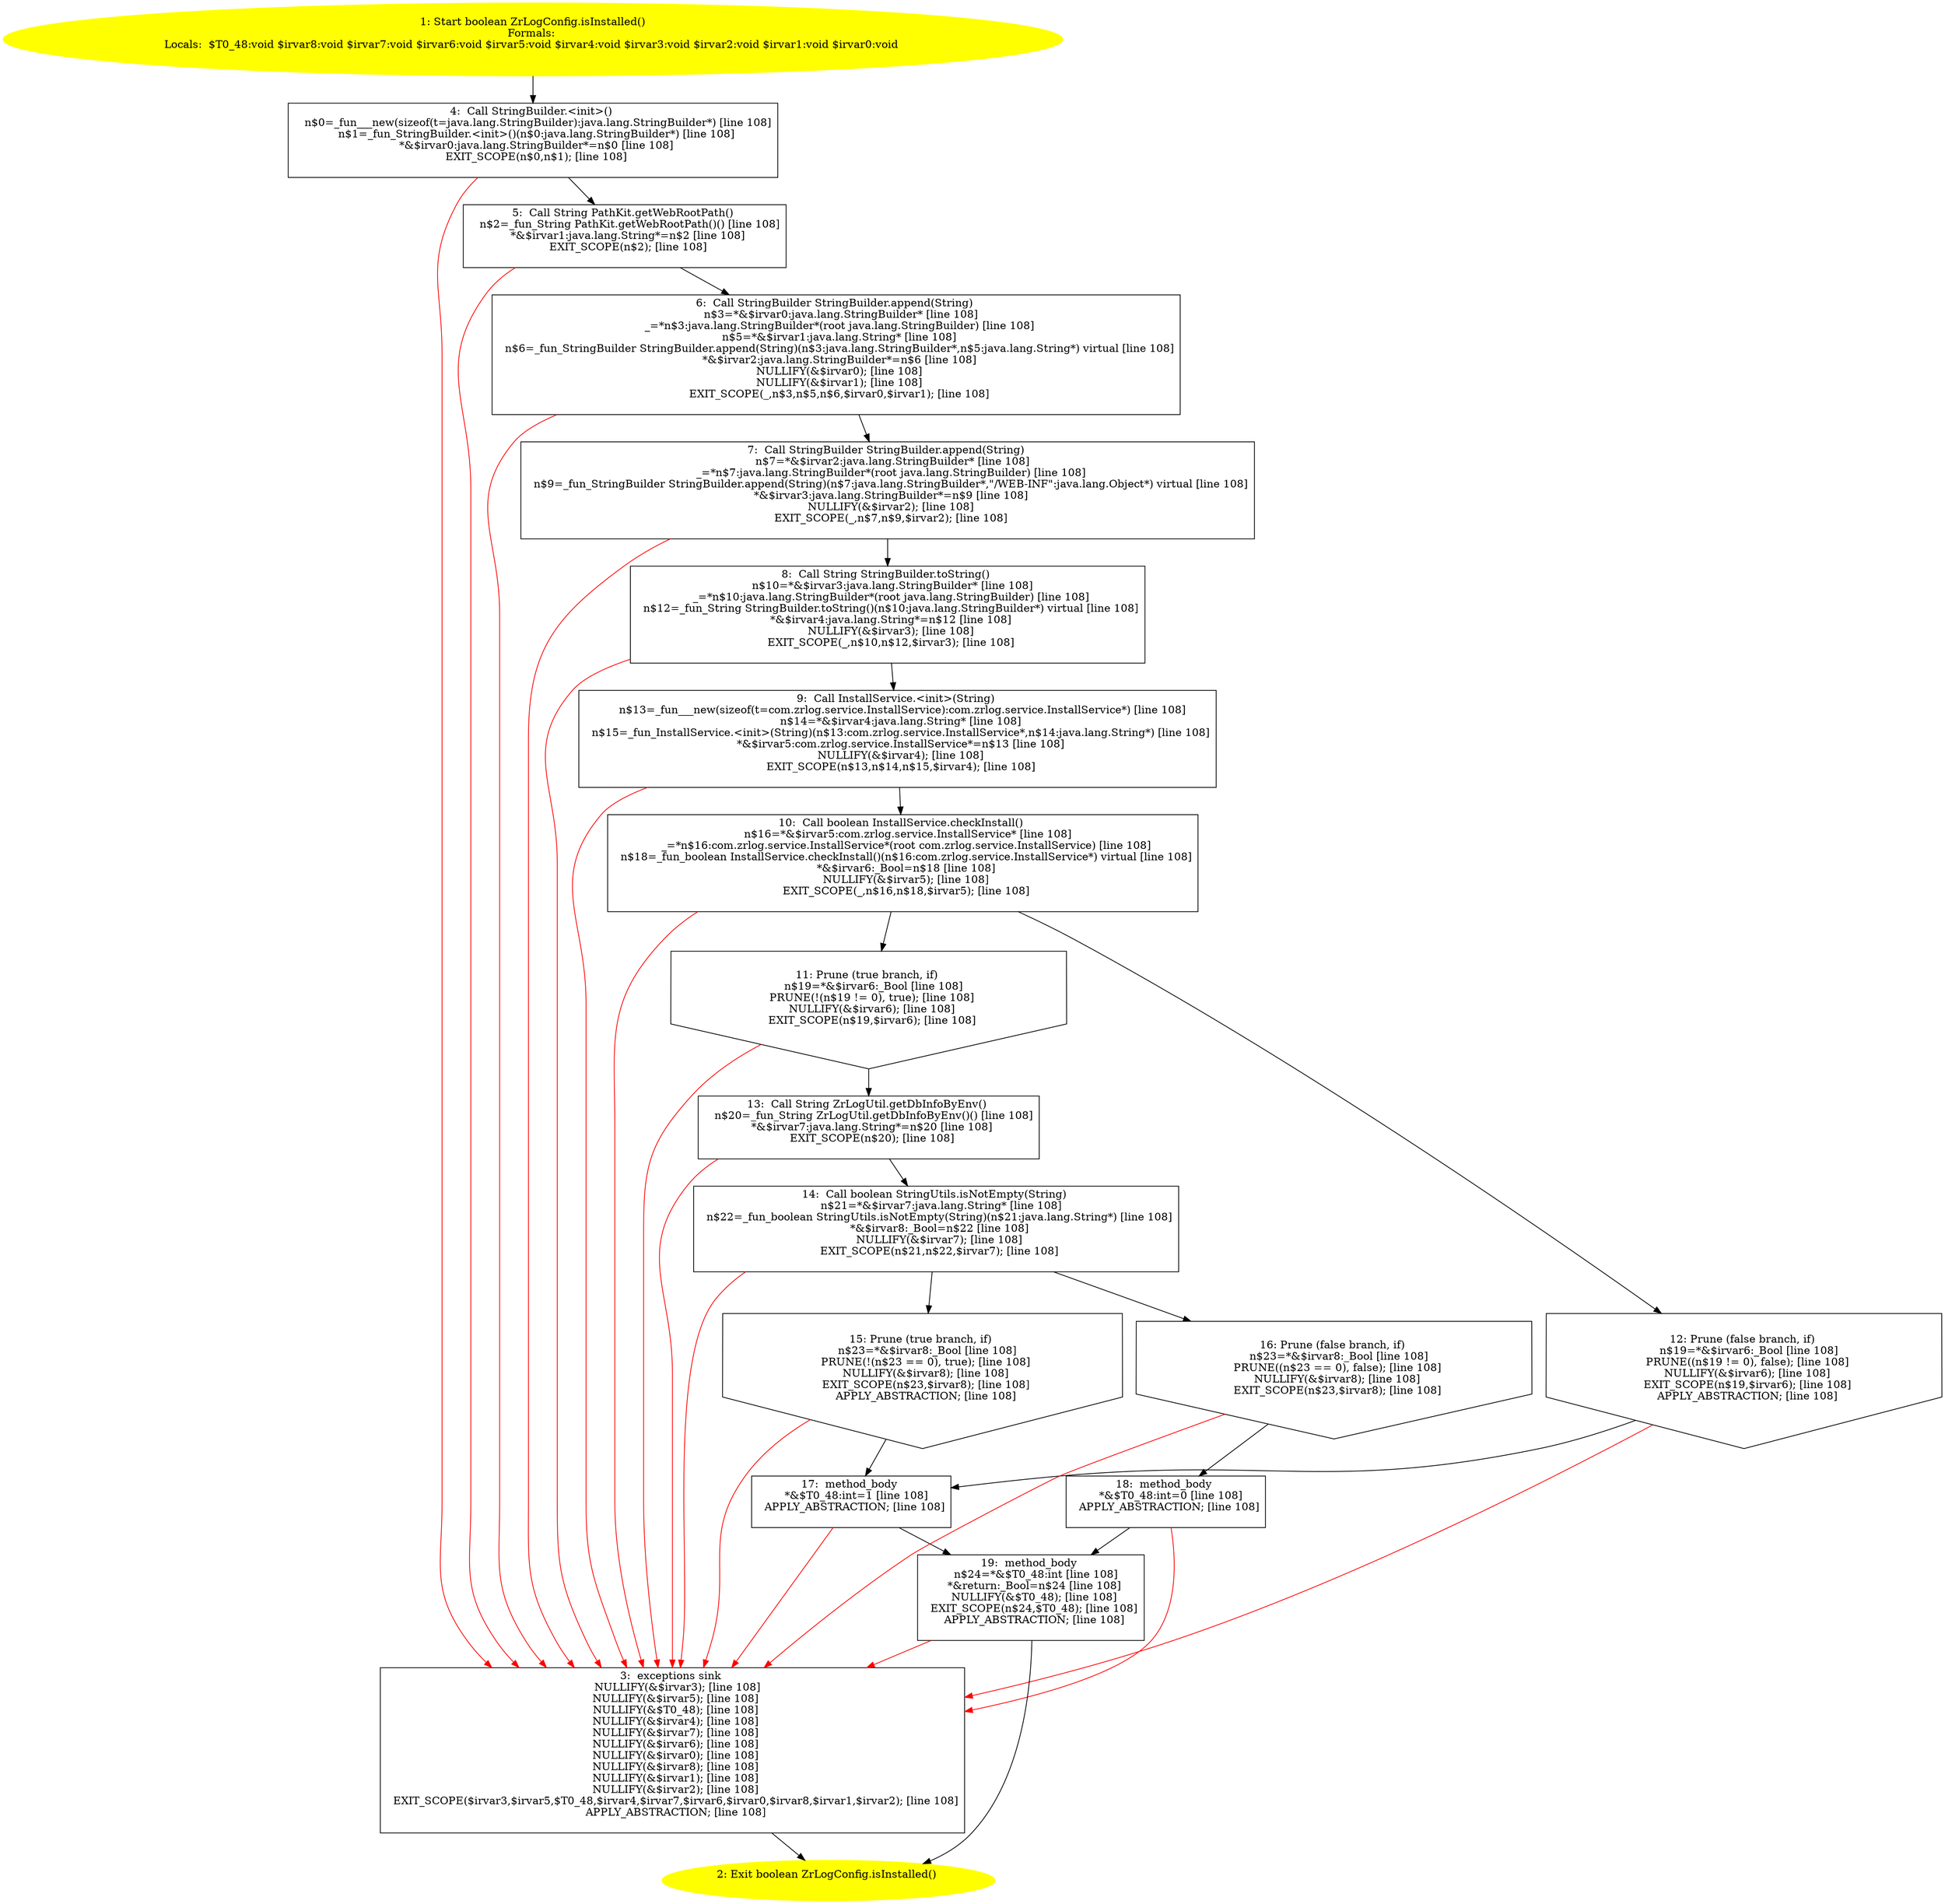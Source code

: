 /* @generated */
digraph cfg {
"com.zrlog.web.config.ZrLogConfig.isInstalled():boolean.e4bf064f4e22a6856d6a01a886526da9_1" [label="1: Start boolean ZrLogConfig.isInstalled()\nFormals: \nLocals:  $T0_48:void $irvar8:void $irvar7:void $irvar6:void $irvar5:void $irvar4:void $irvar3:void $irvar2:void $irvar1:void $irvar0:void \n  " color=yellow style=filled]
	

	 "com.zrlog.web.config.ZrLogConfig.isInstalled():boolean.e4bf064f4e22a6856d6a01a886526da9_1" -> "com.zrlog.web.config.ZrLogConfig.isInstalled():boolean.e4bf064f4e22a6856d6a01a886526da9_4" ;
"com.zrlog.web.config.ZrLogConfig.isInstalled():boolean.e4bf064f4e22a6856d6a01a886526da9_2" [label="2: Exit boolean ZrLogConfig.isInstalled() \n  " color=yellow style=filled]
	

"com.zrlog.web.config.ZrLogConfig.isInstalled():boolean.e4bf064f4e22a6856d6a01a886526da9_3" [label="3:  exceptions sink \n   NULLIFY(&$irvar3); [line 108]\n  NULLIFY(&$irvar5); [line 108]\n  NULLIFY(&$T0_48); [line 108]\n  NULLIFY(&$irvar4); [line 108]\n  NULLIFY(&$irvar7); [line 108]\n  NULLIFY(&$irvar6); [line 108]\n  NULLIFY(&$irvar0); [line 108]\n  NULLIFY(&$irvar8); [line 108]\n  NULLIFY(&$irvar1); [line 108]\n  NULLIFY(&$irvar2); [line 108]\n  EXIT_SCOPE($irvar3,$irvar5,$T0_48,$irvar4,$irvar7,$irvar6,$irvar0,$irvar8,$irvar1,$irvar2); [line 108]\n  APPLY_ABSTRACTION; [line 108]\n " shape="box"]
	

	 "com.zrlog.web.config.ZrLogConfig.isInstalled():boolean.e4bf064f4e22a6856d6a01a886526da9_3" -> "com.zrlog.web.config.ZrLogConfig.isInstalled():boolean.e4bf064f4e22a6856d6a01a886526da9_2" ;
"com.zrlog.web.config.ZrLogConfig.isInstalled():boolean.e4bf064f4e22a6856d6a01a886526da9_4" [label="4:  Call StringBuilder.<init>() \n   n$0=_fun___new(sizeof(t=java.lang.StringBuilder):java.lang.StringBuilder*) [line 108]\n  n$1=_fun_StringBuilder.<init>()(n$0:java.lang.StringBuilder*) [line 108]\n  *&$irvar0:java.lang.StringBuilder*=n$0 [line 108]\n  EXIT_SCOPE(n$0,n$1); [line 108]\n " shape="box"]
	

	 "com.zrlog.web.config.ZrLogConfig.isInstalled():boolean.e4bf064f4e22a6856d6a01a886526da9_4" -> "com.zrlog.web.config.ZrLogConfig.isInstalled():boolean.e4bf064f4e22a6856d6a01a886526da9_5" ;
	 "com.zrlog.web.config.ZrLogConfig.isInstalled():boolean.e4bf064f4e22a6856d6a01a886526da9_4" -> "com.zrlog.web.config.ZrLogConfig.isInstalled():boolean.e4bf064f4e22a6856d6a01a886526da9_3" [color="red" ];
"com.zrlog.web.config.ZrLogConfig.isInstalled():boolean.e4bf064f4e22a6856d6a01a886526da9_5" [label="5:  Call String PathKit.getWebRootPath() \n   n$2=_fun_String PathKit.getWebRootPath()() [line 108]\n  *&$irvar1:java.lang.String*=n$2 [line 108]\n  EXIT_SCOPE(n$2); [line 108]\n " shape="box"]
	

	 "com.zrlog.web.config.ZrLogConfig.isInstalled():boolean.e4bf064f4e22a6856d6a01a886526da9_5" -> "com.zrlog.web.config.ZrLogConfig.isInstalled():boolean.e4bf064f4e22a6856d6a01a886526da9_6" ;
	 "com.zrlog.web.config.ZrLogConfig.isInstalled():boolean.e4bf064f4e22a6856d6a01a886526da9_5" -> "com.zrlog.web.config.ZrLogConfig.isInstalled():boolean.e4bf064f4e22a6856d6a01a886526da9_3" [color="red" ];
"com.zrlog.web.config.ZrLogConfig.isInstalled():boolean.e4bf064f4e22a6856d6a01a886526da9_6" [label="6:  Call StringBuilder StringBuilder.append(String) \n   n$3=*&$irvar0:java.lang.StringBuilder* [line 108]\n  _=*n$3:java.lang.StringBuilder*(root java.lang.StringBuilder) [line 108]\n  n$5=*&$irvar1:java.lang.String* [line 108]\n  n$6=_fun_StringBuilder StringBuilder.append(String)(n$3:java.lang.StringBuilder*,n$5:java.lang.String*) virtual [line 108]\n  *&$irvar2:java.lang.StringBuilder*=n$6 [line 108]\n  NULLIFY(&$irvar0); [line 108]\n  NULLIFY(&$irvar1); [line 108]\n  EXIT_SCOPE(_,n$3,n$5,n$6,$irvar0,$irvar1); [line 108]\n " shape="box"]
	

	 "com.zrlog.web.config.ZrLogConfig.isInstalled():boolean.e4bf064f4e22a6856d6a01a886526da9_6" -> "com.zrlog.web.config.ZrLogConfig.isInstalled():boolean.e4bf064f4e22a6856d6a01a886526da9_7" ;
	 "com.zrlog.web.config.ZrLogConfig.isInstalled():boolean.e4bf064f4e22a6856d6a01a886526da9_6" -> "com.zrlog.web.config.ZrLogConfig.isInstalled():boolean.e4bf064f4e22a6856d6a01a886526da9_3" [color="red" ];
"com.zrlog.web.config.ZrLogConfig.isInstalled():boolean.e4bf064f4e22a6856d6a01a886526da9_7" [label="7:  Call StringBuilder StringBuilder.append(String) \n   n$7=*&$irvar2:java.lang.StringBuilder* [line 108]\n  _=*n$7:java.lang.StringBuilder*(root java.lang.StringBuilder) [line 108]\n  n$9=_fun_StringBuilder StringBuilder.append(String)(n$7:java.lang.StringBuilder*,\"/WEB-INF\":java.lang.Object*) virtual [line 108]\n  *&$irvar3:java.lang.StringBuilder*=n$9 [line 108]\n  NULLIFY(&$irvar2); [line 108]\n  EXIT_SCOPE(_,n$7,n$9,$irvar2); [line 108]\n " shape="box"]
	

	 "com.zrlog.web.config.ZrLogConfig.isInstalled():boolean.e4bf064f4e22a6856d6a01a886526da9_7" -> "com.zrlog.web.config.ZrLogConfig.isInstalled():boolean.e4bf064f4e22a6856d6a01a886526da9_8" ;
	 "com.zrlog.web.config.ZrLogConfig.isInstalled():boolean.e4bf064f4e22a6856d6a01a886526da9_7" -> "com.zrlog.web.config.ZrLogConfig.isInstalled():boolean.e4bf064f4e22a6856d6a01a886526da9_3" [color="red" ];
"com.zrlog.web.config.ZrLogConfig.isInstalled():boolean.e4bf064f4e22a6856d6a01a886526da9_8" [label="8:  Call String StringBuilder.toString() \n   n$10=*&$irvar3:java.lang.StringBuilder* [line 108]\n  _=*n$10:java.lang.StringBuilder*(root java.lang.StringBuilder) [line 108]\n  n$12=_fun_String StringBuilder.toString()(n$10:java.lang.StringBuilder*) virtual [line 108]\n  *&$irvar4:java.lang.String*=n$12 [line 108]\n  NULLIFY(&$irvar3); [line 108]\n  EXIT_SCOPE(_,n$10,n$12,$irvar3); [line 108]\n " shape="box"]
	

	 "com.zrlog.web.config.ZrLogConfig.isInstalled():boolean.e4bf064f4e22a6856d6a01a886526da9_8" -> "com.zrlog.web.config.ZrLogConfig.isInstalled():boolean.e4bf064f4e22a6856d6a01a886526da9_9" ;
	 "com.zrlog.web.config.ZrLogConfig.isInstalled():boolean.e4bf064f4e22a6856d6a01a886526da9_8" -> "com.zrlog.web.config.ZrLogConfig.isInstalled():boolean.e4bf064f4e22a6856d6a01a886526da9_3" [color="red" ];
"com.zrlog.web.config.ZrLogConfig.isInstalled():boolean.e4bf064f4e22a6856d6a01a886526da9_9" [label="9:  Call InstallService.<init>(String) \n   n$13=_fun___new(sizeof(t=com.zrlog.service.InstallService):com.zrlog.service.InstallService*) [line 108]\n  n$14=*&$irvar4:java.lang.String* [line 108]\n  n$15=_fun_InstallService.<init>(String)(n$13:com.zrlog.service.InstallService*,n$14:java.lang.String*) [line 108]\n  *&$irvar5:com.zrlog.service.InstallService*=n$13 [line 108]\n  NULLIFY(&$irvar4); [line 108]\n  EXIT_SCOPE(n$13,n$14,n$15,$irvar4); [line 108]\n " shape="box"]
	

	 "com.zrlog.web.config.ZrLogConfig.isInstalled():boolean.e4bf064f4e22a6856d6a01a886526da9_9" -> "com.zrlog.web.config.ZrLogConfig.isInstalled():boolean.e4bf064f4e22a6856d6a01a886526da9_10" ;
	 "com.zrlog.web.config.ZrLogConfig.isInstalled():boolean.e4bf064f4e22a6856d6a01a886526da9_9" -> "com.zrlog.web.config.ZrLogConfig.isInstalled():boolean.e4bf064f4e22a6856d6a01a886526da9_3" [color="red" ];
"com.zrlog.web.config.ZrLogConfig.isInstalled():boolean.e4bf064f4e22a6856d6a01a886526da9_10" [label="10:  Call boolean InstallService.checkInstall() \n   n$16=*&$irvar5:com.zrlog.service.InstallService* [line 108]\n  _=*n$16:com.zrlog.service.InstallService*(root com.zrlog.service.InstallService) [line 108]\n  n$18=_fun_boolean InstallService.checkInstall()(n$16:com.zrlog.service.InstallService*) virtual [line 108]\n  *&$irvar6:_Bool=n$18 [line 108]\n  NULLIFY(&$irvar5); [line 108]\n  EXIT_SCOPE(_,n$16,n$18,$irvar5); [line 108]\n " shape="box"]
	

	 "com.zrlog.web.config.ZrLogConfig.isInstalled():boolean.e4bf064f4e22a6856d6a01a886526da9_10" -> "com.zrlog.web.config.ZrLogConfig.isInstalled():boolean.e4bf064f4e22a6856d6a01a886526da9_11" ;
	 "com.zrlog.web.config.ZrLogConfig.isInstalled():boolean.e4bf064f4e22a6856d6a01a886526da9_10" -> "com.zrlog.web.config.ZrLogConfig.isInstalled():boolean.e4bf064f4e22a6856d6a01a886526da9_12" ;
	 "com.zrlog.web.config.ZrLogConfig.isInstalled():boolean.e4bf064f4e22a6856d6a01a886526da9_10" -> "com.zrlog.web.config.ZrLogConfig.isInstalled():boolean.e4bf064f4e22a6856d6a01a886526da9_3" [color="red" ];
"com.zrlog.web.config.ZrLogConfig.isInstalled():boolean.e4bf064f4e22a6856d6a01a886526da9_11" [label="11: Prune (true branch, if) \n   n$19=*&$irvar6:_Bool [line 108]\n  PRUNE(!(n$19 != 0), true); [line 108]\n  NULLIFY(&$irvar6); [line 108]\n  EXIT_SCOPE(n$19,$irvar6); [line 108]\n " shape="invhouse"]
	

	 "com.zrlog.web.config.ZrLogConfig.isInstalled():boolean.e4bf064f4e22a6856d6a01a886526da9_11" -> "com.zrlog.web.config.ZrLogConfig.isInstalled():boolean.e4bf064f4e22a6856d6a01a886526da9_13" ;
	 "com.zrlog.web.config.ZrLogConfig.isInstalled():boolean.e4bf064f4e22a6856d6a01a886526da9_11" -> "com.zrlog.web.config.ZrLogConfig.isInstalled():boolean.e4bf064f4e22a6856d6a01a886526da9_3" [color="red" ];
"com.zrlog.web.config.ZrLogConfig.isInstalled():boolean.e4bf064f4e22a6856d6a01a886526da9_12" [label="12: Prune (false branch, if) \n   n$19=*&$irvar6:_Bool [line 108]\n  PRUNE((n$19 != 0), false); [line 108]\n  NULLIFY(&$irvar6); [line 108]\n  EXIT_SCOPE(n$19,$irvar6); [line 108]\n  APPLY_ABSTRACTION; [line 108]\n " shape="invhouse"]
	

	 "com.zrlog.web.config.ZrLogConfig.isInstalled():boolean.e4bf064f4e22a6856d6a01a886526da9_12" -> "com.zrlog.web.config.ZrLogConfig.isInstalled():boolean.e4bf064f4e22a6856d6a01a886526da9_17" ;
	 "com.zrlog.web.config.ZrLogConfig.isInstalled():boolean.e4bf064f4e22a6856d6a01a886526da9_12" -> "com.zrlog.web.config.ZrLogConfig.isInstalled():boolean.e4bf064f4e22a6856d6a01a886526da9_3" [color="red" ];
"com.zrlog.web.config.ZrLogConfig.isInstalled():boolean.e4bf064f4e22a6856d6a01a886526da9_13" [label="13:  Call String ZrLogUtil.getDbInfoByEnv() \n   n$20=_fun_String ZrLogUtil.getDbInfoByEnv()() [line 108]\n  *&$irvar7:java.lang.String*=n$20 [line 108]\n  EXIT_SCOPE(n$20); [line 108]\n " shape="box"]
	

	 "com.zrlog.web.config.ZrLogConfig.isInstalled():boolean.e4bf064f4e22a6856d6a01a886526da9_13" -> "com.zrlog.web.config.ZrLogConfig.isInstalled():boolean.e4bf064f4e22a6856d6a01a886526da9_14" ;
	 "com.zrlog.web.config.ZrLogConfig.isInstalled():boolean.e4bf064f4e22a6856d6a01a886526da9_13" -> "com.zrlog.web.config.ZrLogConfig.isInstalled():boolean.e4bf064f4e22a6856d6a01a886526da9_3" [color="red" ];
"com.zrlog.web.config.ZrLogConfig.isInstalled():boolean.e4bf064f4e22a6856d6a01a886526da9_14" [label="14:  Call boolean StringUtils.isNotEmpty(String) \n   n$21=*&$irvar7:java.lang.String* [line 108]\n  n$22=_fun_boolean StringUtils.isNotEmpty(String)(n$21:java.lang.String*) [line 108]\n  *&$irvar8:_Bool=n$22 [line 108]\n  NULLIFY(&$irvar7); [line 108]\n  EXIT_SCOPE(n$21,n$22,$irvar7); [line 108]\n " shape="box"]
	

	 "com.zrlog.web.config.ZrLogConfig.isInstalled():boolean.e4bf064f4e22a6856d6a01a886526da9_14" -> "com.zrlog.web.config.ZrLogConfig.isInstalled():boolean.e4bf064f4e22a6856d6a01a886526da9_15" ;
	 "com.zrlog.web.config.ZrLogConfig.isInstalled():boolean.e4bf064f4e22a6856d6a01a886526da9_14" -> "com.zrlog.web.config.ZrLogConfig.isInstalled():boolean.e4bf064f4e22a6856d6a01a886526da9_16" ;
	 "com.zrlog.web.config.ZrLogConfig.isInstalled():boolean.e4bf064f4e22a6856d6a01a886526da9_14" -> "com.zrlog.web.config.ZrLogConfig.isInstalled():boolean.e4bf064f4e22a6856d6a01a886526da9_3" [color="red" ];
"com.zrlog.web.config.ZrLogConfig.isInstalled():boolean.e4bf064f4e22a6856d6a01a886526da9_15" [label="15: Prune (true branch, if) \n   n$23=*&$irvar8:_Bool [line 108]\n  PRUNE(!(n$23 == 0), true); [line 108]\n  NULLIFY(&$irvar8); [line 108]\n  EXIT_SCOPE(n$23,$irvar8); [line 108]\n  APPLY_ABSTRACTION; [line 108]\n " shape="invhouse"]
	

	 "com.zrlog.web.config.ZrLogConfig.isInstalled():boolean.e4bf064f4e22a6856d6a01a886526da9_15" -> "com.zrlog.web.config.ZrLogConfig.isInstalled():boolean.e4bf064f4e22a6856d6a01a886526da9_17" ;
	 "com.zrlog.web.config.ZrLogConfig.isInstalled():boolean.e4bf064f4e22a6856d6a01a886526da9_15" -> "com.zrlog.web.config.ZrLogConfig.isInstalled():boolean.e4bf064f4e22a6856d6a01a886526da9_3" [color="red" ];
"com.zrlog.web.config.ZrLogConfig.isInstalled():boolean.e4bf064f4e22a6856d6a01a886526da9_16" [label="16: Prune (false branch, if) \n   n$23=*&$irvar8:_Bool [line 108]\n  PRUNE((n$23 == 0), false); [line 108]\n  NULLIFY(&$irvar8); [line 108]\n  EXIT_SCOPE(n$23,$irvar8); [line 108]\n " shape="invhouse"]
	

	 "com.zrlog.web.config.ZrLogConfig.isInstalled():boolean.e4bf064f4e22a6856d6a01a886526da9_16" -> "com.zrlog.web.config.ZrLogConfig.isInstalled():boolean.e4bf064f4e22a6856d6a01a886526da9_18" ;
	 "com.zrlog.web.config.ZrLogConfig.isInstalled():boolean.e4bf064f4e22a6856d6a01a886526da9_16" -> "com.zrlog.web.config.ZrLogConfig.isInstalled():boolean.e4bf064f4e22a6856d6a01a886526da9_3" [color="red" ];
"com.zrlog.web.config.ZrLogConfig.isInstalled():boolean.e4bf064f4e22a6856d6a01a886526da9_17" [label="17:  method_body \n   *&$T0_48:int=1 [line 108]\n  APPLY_ABSTRACTION; [line 108]\n " shape="box"]
	

	 "com.zrlog.web.config.ZrLogConfig.isInstalled():boolean.e4bf064f4e22a6856d6a01a886526da9_17" -> "com.zrlog.web.config.ZrLogConfig.isInstalled():boolean.e4bf064f4e22a6856d6a01a886526da9_19" ;
	 "com.zrlog.web.config.ZrLogConfig.isInstalled():boolean.e4bf064f4e22a6856d6a01a886526da9_17" -> "com.zrlog.web.config.ZrLogConfig.isInstalled():boolean.e4bf064f4e22a6856d6a01a886526da9_3" [color="red" ];
"com.zrlog.web.config.ZrLogConfig.isInstalled():boolean.e4bf064f4e22a6856d6a01a886526da9_18" [label="18:  method_body \n   *&$T0_48:int=0 [line 108]\n  APPLY_ABSTRACTION; [line 108]\n " shape="box"]
	

	 "com.zrlog.web.config.ZrLogConfig.isInstalled():boolean.e4bf064f4e22a6856d6a01a886526da9_18" -> "com.zrlog.web.config.ZrLogConfig.isInstalled():boolean.e4bf064f4e22a6856d6a01a886526da9_19" ;
	 "com.zrlog.web.config.ZrLogConfig.isInstalled():boolean.e4bf064f4e22a6856d6a01a886526da9_18" -> "com.zrlog.web.config.ZrLogConfig.isInstalled():boolean.e4bf064f4e22a6856d6a01a886526da9_3" [color="red" ];
"com.zrlog.web.config.ZrLogConfig.isInstalled():boolean.e4bf064f4e22a6856d6a01a886526da9_19" [label="19:  method_body \n   n$24=*&$T0_48:int [line 108]\n  *&return:_Bool=n$24 [line 108]\n  NULLIFY(&$T0_48); [line 108]\n  EXIT_SCOPE(n$24,$T0_48); [line 108]\n  APPLY_ABSTRACTION; [line 108]\n " shape="box"]
	

	 "com.zrlog.web.config.ZrLogConfig.isInstalled():boolean.e4bf064f4e22a6856d6a01a886526da9_19" -> "com.zrlog.web.config.ZrLogConfig.isInstalled():boolean.e4bf064f4e22a6856d6a01a886526da9_2" ;
	 "com.zrlog.web.config.ZrLogConfig.isInstalled():boolean.e4bf064f4e22a6856d6a01a886526da9_19" -> "com.zrlog.web.config.ZrLogConfig.isInstalled():boolean.e4bf064f4e22a6856d6a01a886526da9_3" [color="red" ];
}
